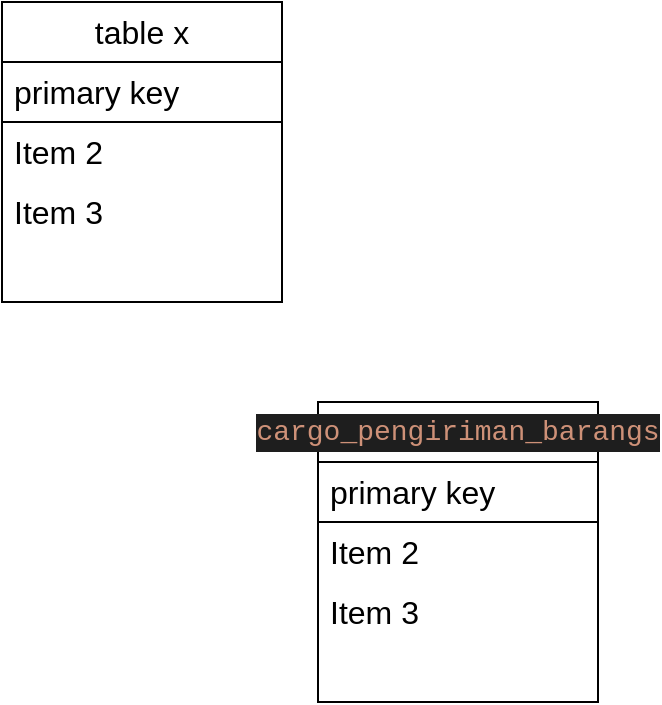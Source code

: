 <mxfile version="20.7.4" type="device"><diagram id="RaLxZliVzdh-Qycpa60k" name="Page-1"><mxGraphModel dx="794" dy="790" grid="0" gridSize="10" guides="1" tooltips="1" connect="1" arrows="1" fold="1" page="0" pageScale="1" pageWidth="850" pageHeight="1100" math="0" shadow="0"><root><mxCell id="0"/><mxCell id="1" parent="0"/><mxCell id="lheMB53ytcLRD6LiPjoQ-1" value="table x" style="swimlane;fontStyle=0;childLayout=stackLayout;horizontal=1;startSize=30;horizontalStack=0;resizeParent=1;resizeParentMax=0;resizeLast=0;collapsible=1;marginBottom=0;whiteSpace=wrap;html=1;fontSize=16;fillColor=none;" vertex="1" parent="1"><mxGeometry x="49" y="112" width="140" height="150" as="geometry"><mxRectangle x="49" y="112" width="82" height="31" as="alternateBounds"/></mxGeometry></mxCell><mxCell id="lheMB53ytcLRD6LiPjoQ-2" value="primary key" style="text;strokeColor=default;fillColor=none;align=left;verticalAlign=middle;spacingLeft=4;spacingRight=4;overflow=hidden;points=[[0,0.5],[1,0.5]];portConstraint=eastwest;rotatable=0;whiteSpace=wrap;html=1;fontSize=16;" vertex="1" parent="lheMB53ytcLRD6LiPjoQ-1"><mxGeometry y="30" width="140" height="30" as="geometry"/></mxCell><mxCell id="lheMB53ytcLRD6LiPjoQ-3" value="Item 2" style="text;strokeColor=none;fillColor=none;align=left;verticalAlign=middle;spacingLeft=4;spacingRight=4;overflow=hidden;points=[[0,0.5],[1,0.5]];portConstraint=eastwest;rotatable=0;whiteSpace=wrap;html=1;fontSize=16;" vertex="1" parent="lheMB53ytcLRD6LiPjoQ-1"><mxGeometry y="60" width="140" height="30" as="geometry"/></mxCell><mxCell id="lheMB53ytcLRD6LiPjoQ-4" value="Item 3" style="text;strokeColor=none;fillColor=none;align=left;verticalAlign=middle;spacingLeft=4;spacingRight=4;overflow=hidden;points=[[0,0.5],[1,0.5]];portConstraint=eastwest;rotatable=0;whiteSpace=wrap;html=1;fontSize=16;" vertex="1" parent="lheMB53ytcLRD6LiPjoQ-1"><mxGeometry y="90" width="140" height="30" as="geometry"/></mxCell><mxCell id="lheMB53ytcLRD6LiPjoQ-6" style="text;strokeColor=none;fillColor=none;align=left;verticalAlign=middle;spacingLeft=4;spacingRight=4;overflow=hidden;points=[[0,0.5],[1,0.5]];portConstraint=eastwest;rotatable=0;whiteSpace=wrap;html=1;fontSize=16;" vertex="1" parent="lheMB53ytcLRD6LiPjoQ-1"><mxGeometry y="120" width="140" height="30" as="geometry"/></mxCell><mxCell id="lheMB53ytcLRD6LiPjoQ-7" value="&lt;div style=&quot;color: rgb(212, 212, 212); background-color: rgb(30, 30, 30); font-family: Consolas, &amp;quot;Courier New&amp;quot;, monospace; font-size: 14px; line-height: 19px;&quot;&gt;&lt;span style=&quot;color: #ce9178;&quot;&gt;cargo_pengiriman_barangs&lt;/span&gt;&lt;/div&gt;" style="swimlane;fontStyle=0;childLayout=stackLayout;horizontal=1;startSize=30;horizontalStack=0;resizeParent=1;resizeParentMax=0;resizeLast=0;collapsible=1;marginBottom=0;whiteSpace=wrap;html=1;fontSize=16;fillColor=none;" vertex="1" parent="1"><mxGeometry x="207" y="312" width="140" height="150" as="geometry"><mxRectangle x="49" y="112" width="82" height="31" as="alternateBounds"/></mxGeometry></mxCell><mxCell id="lheMB53ytcLRD6LiPjoQ-8" value="primary key" style="text;strokeColor=default;fillColor=none;align=left;verticalAlign=middle;spacingLeft=4;spacingRight=4;overflow=hidden;points=[[0,0.5],[1,0.5]];portConstraint=eastwest;rotatable=0;whiteSpace=wrap;html=1;fontSize=16;" vertex="1" parent="lheMB53ytcLRD6LiPjoQ-7"><mxGeometry y="30" width="140" height="30" as="geometry"/></mxCell><mxCell id="lheMB53ytcLRD6LiPjoQ-9" value="Item 2" style="text;strokeColor=none;fillColor=none;align=left;verticalAlign=middle;spacingLeft=4;spacingRight=4;overflow=hidden;points=[[0,0.5],[1,0.5]];portConstraint=eastwest;rotatable=0;whiteSpace=wrap;html=1;fontSize=16;" vertex="1" parent="lheMB53ytcLRD6LiPjoQ-7"><mxGeometry y="60" width="140" height="30" as="geometry"/></mxCell><mxCell id="lheMB53ytcLRD6LiPjoQ-10" value="Item 3" style="text;strokeColor=none;fillColor=none;align=left;verticalAlign=middle;spacingLeft=4;spacingRight=4;overflow=hidden;points=[[0,0.5],[1,0.5]];portConstraint=eastwest;rotatable=0;whiteSpace=wrap;html=1;fontSize=16;" vertex="1" parent="lheMB53ytcLRD6LiPjoQ-7"><mxGeometry y="90" width="140" height="30" as="geometry"/></mxCell><mxCell id="lheMB53ytcLRD6LiPjoQ-11" style="text;strokeColor=none;fillColor=none;align=left;verticalAlign=middle;spacingLeft=4;spacingRight=4;overflow=hidden;points=[[0,0.5],[1,0.5]];portConstraint=eastwest;rotatable=0;whiteSpace=wrap;html=1;fontSize=16;" vertex="1" parent="lheMB53ytcLRD6LiPjoQ-7"><mxGeometry y="120" width="140" height="30" as="geometry"/></mxCell></root></mxGraphModel></diagram></mxfile>